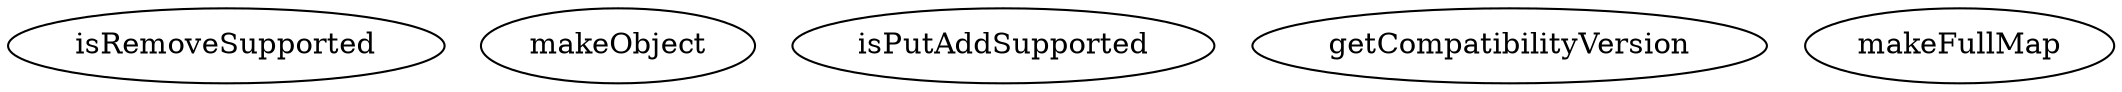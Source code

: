 digraph G {
isRemoveSupported;
makeObject;
isPutAddSupported;
getCompatibilityVersion;
makeFullMap;
}